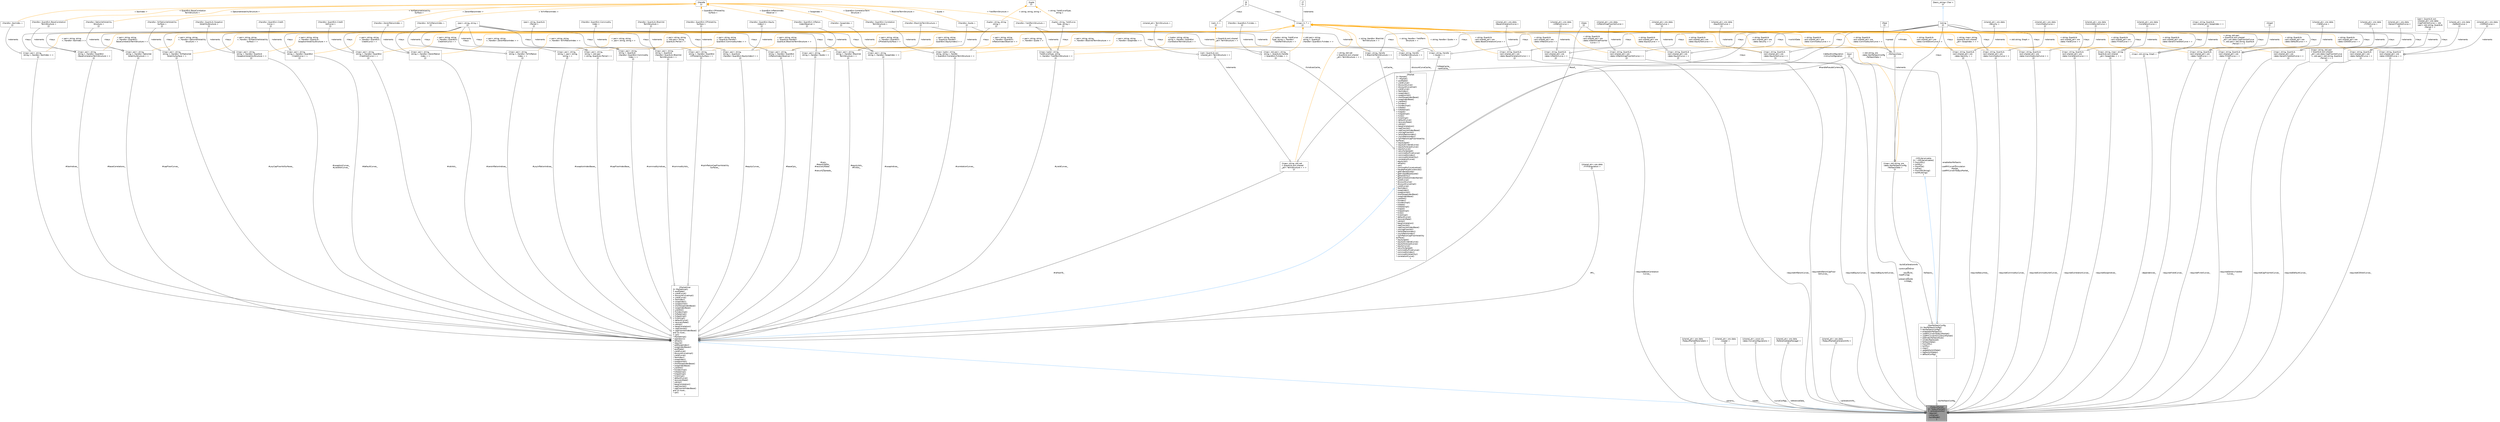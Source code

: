 digraph "TodaysMarket"
{
 // INTERACTIVE_SVG=YES
 // LATEX_PDF_SIZE
  bgcolor="transparent";
  edge [fontname=Helvetica,fontsize=10,labelfontname=Helvetica,labelfontsize=10];
  node [fontname=Helvetica,fontsize=10,shape=box,height=0.2,width=0.4];
  Node1 [label="{TodaysMarket\n||+ TodaysMarket()\l+ calibrationInfo()\l- require()\l- initialise()\l- buildNode()\l}",height=0.2,width=0.4,color="gray40", fillcolor="grey60", style="filled", fontcolor="black",tooltip="Today's Market."];
  Node2 -> Node1 [dir="back",color="steelblue1",style="solid",arrowtail="onormal"];
  Node2 [label="{MarketImpl\n||+ MarketImpl()\l+ asofDate()\l+ yieldCurve()\l+ discountCurveImpl()\l+ yieldCurve()\l+ iborIndex()\l+ swapIndex()\l+ swaptionVol()\l+ shortSwapIndexBase()\l+ swapIndexBase()\l+ yieldVol()\l+ fxIndexImpl()\l+ fxRateImpl()\l+ fxSpotImpl()\l+ fxVolImpl()\l+ defaultCurve()\l+ recoveryRate()\l+ cdsVol()\l+ baseCorrelation()\l+ capFloorVol()\l+ capFloorVolIndexBase()\land 15 more...\l+ cpr()\l* MarketImpl()\l* operator=()\l* refresh()\l* require()\l* addSwapIndex()\l* swapIndexBases()\l* asofDate()\l* yieldCurve()\l* discountCurveImpl()\l* yieldCurve()\l* iborIndex()\l* swapIndex()\l* swaptionVol()\l* shortSwapIndexBase()\l* swapIndexBase()\l* yieldVol()\l* fxIndexImpl()\l* fxRateImpl()\l* fxSpotImpl()\l* fxVolImpl()\l* defaultCurve()\l* recoveryRate()\l* cdsVol()\l* baseCorrelation()\l* capFloorVol()\l* capFloorVolIndexBase()\land 15 more...\l* cpr()\l}",height=0.2,width=0.4,color="gray40", fillcolor="white", style="filled",URL="$classore_1_1data_1_1_market_impl.html",tooltip="Market Implementation."];
  Node3 -> Node2 [dir="back",color="steelblue1",style="solid",arrowtail="onormal"];
  Node3 [label="{Market\n||+ Market()\l+ ~Market()\l+ asofDate()\l+ yieldCurve()\l+ discountCurve()\l+ discountCurveImpl()\l+ yieldCurve()\l+ iborIndex()\l+ swapIndex()\l+ swaptionVol()\l+ shortSwapIndexBase()\l+ swapIndexBase()\l+ yieldVol()\l+ fxIndex()\l+ fxIndexImpl()\l+ fxRate()\l+ fxRateImpl()\l+ fxSpot()\l+ fxSpotImpl()\l+ fxVol()\l+ fxVolImpl()\l+ defaultCurve()\l+ recoveryRate()\l+ cdsVol()\l+ baseCorrelation()\l+ capFloorVol()\l+ capFloorVolIndexBase()\l+ yoyCapFloorVol()\l+ zeroInflationIndex()\l+ yoyInflationIndex()\l+ cpiInflationCapFloorVolatility\lSurface()\l+ equitySpot()\l+ equityDividendCurve()\l+ equityForecastCurve()\l+ equityCurve()\l+ securitySpread()\l+ commodityPriceCurve()\l+ commodityIndex()\l+ commodityVolatility()\l+ correlationCurve()\l* equityVol()\l* refresh()\l* cpr()\l* commodityCurveLookup()\l* handlePseudoCurrencies()\l* getFxBaseQuote()\l* getFxSpotBaseQuote()\l* getVolatility()\l* getCorrelationIndexName()\l* yieldCurve()\l* discountCurve()\l* discountCurveImpl()\l* yieldCurve()\l* iborIndex()\l* swapIndex()\l* swaptionVol()\l* shortSwapIndexBase()\l* swapIndexBase()\l* yieldVol()\l* fxIndex()\l* fxIndexImpl()\l* fxRate()\l* fxRateImpl()\l* fxSpot()\l* fxSpotImpl()\l* fxVol()\l* fxVolImpl()\l* defaultCurve()\l* recoveryRate()\l* cdsVol()\l* baseCorrelation()\l* capFloorVol()\l* capFloorVolIndexBase()\l* yoyCapFloorVol()\l* zeroInflationIndex()\l* yoyInflationIndex()\l* cpiInflationCapFloorVolatility\lSurface()\l* equitySpot()\l* equityDividendCurve()\l* equityForecastCurve()\l* equityCurve()\l* securitySpread()\l* commodityPriceCurve()\l* commodityIndex()\l* commodityVolatility()\l* correlationCurve()\l}",height=0.2,width=0.4,color="gray40", fillcolor="white", style="filled",URL="$classore_1_1data_1_1_market.html",tooltip="Market."];
  Node4 -> Node3 [color="grey25",style="solid",label=" +defaultConfiguration\n+inCcyConfiguration" ,arrowhead="odiamond"];
  Node4 [label="{string\n||}",height=0.2,width=0.4,color="gray40", fillcolor="white", style="filled",tooltip=" "];
  Node5 -> Node4 [dir="back",color="steelblue1",style="solid",arrowtail="onormal"];
  Node5 [label="{basic_string\< Char \>\n||}",height=0.2,width=0.4,color="gray40", fillcolor="white", style="filled",tooltip=" "];
  Node6 -> Node3 [color="grey25",style="solid",label=" #handlePseudoCurrencies_" ,arrowhead="odiamond"];
  Node6 [label="{bool\n||}",height=0.2,width=0.4,color="gray40", fillcolor="white", style="filled",URL="$classbool.html",tooltip=" "];
  Node7 -> Node3 [color="grey25",style="solid",label=" -fxRateCache_\n-spotCache_" ,arrowhead="odiamond"];
  Node7 [label="{map\< string, Handle\l\< Quote \> \>\n||}",height=0.2,width=0.4,color="gray40", fillcolor="white", style="filled",tooltip=" "];
  Node4 -> Node7 [color="grey25",style="solid",label=" +keys" ,arrowhead="odiamond"];
  Node8 -> Node7 [color="grey25",style="solid",label=" +elements" ,arrowhead="odiamond"];
  Node8 [label="{Handle\< Quote \>\n||}",height=0.2,width=0.4,color="gray40", fillcolor="white", style="filled",tooltip=" "];
  Node9 -> Node8 [dir="back",color="orange",style="solid",label=" \< Quote \>" ];
  Node9 [label="{Handle\n||}",height=0.2,width=0.4,color="gray40", fillcolor="white", style="filled",tooltip=" "];
  Node10 -> Node7 [dir="back",color="orange",style="solid",label=" \< string, Handle\< Quote \> \>" ];
  Node10 [label="{map\< K, T \>\n||}",height=0.2,width=0.4,color="gray40", fillcolor="white", style="filled",tooltip=" "];
  Node11 -> Node10 [color="grey25",style="solid",label=" +keys" ,arrowhead="odiamond"];
  Node11 [label="{K\n||}",height=0.2,width=0.4,color="gray40", fillcolor="white", style="filled",tooltip=" "];
  Node12 -> Node10 [color="grey25",style="solid",label=" +elements" ,arrowhead="odiamond"];
  Node12 [label="{T\n||}",height=0.2,width=0.4,color="gray40", fillcolor="white", style="filled",tooltip=" "];
  Node13 -> Node3 [color="grey25",style="solid",label=" -volCache_" ,arrowhead="odiamond"];
  Node13 [label="{map\< string, Handle\l\< BlackVolTermStructure \> \>\n||}",height=0.2,width=0.4,color="gray40", fillcolor="white", style="filled",tooltip=" "];
  Node4 -> Node13 [color="grey25",style="solid",label=" +keys" ,arrowhead="odiamond"];
  Node14 -> Node13 [color="grey25",style="solid",label=" +elements" ,arrowhead="odiamond"];
  Node14 [label="{Handle\< BlackVolTermStructure \>\n||}",height=0.2,width=0.4,color="gray40", fillcolor="white", style="filled",tooltip=" "];
  Node9 -> Node14 [dir="back",color="orange",style="solid",label=" \< BlackVolTermStructure \>" ];
  Node10 -> Node13 [dir="back",color="orange",style="solid",label=" \< string, Handle\< BlackVol\lTermStructure \> \>" ];
  Node15 -> Node3 [color="grey25",style="solid",label=" -discountCurveCache_" ,arrowhead="odiamond"];
  Node15 [label="{map\< string, Handle\l\< YieldTermStructure \> \>\n||}",height=0.2,width=0.4,color="gray40", fillcolor="white", style="filled",tooltip=" "];
  Node4 -> Node15 [color="grey25",style="solid",label=" +keys" ,arrowhead="odiamond"];
  Node16 -> Node15 [color="grey25",style="solid",label=" +elements" ,arrowhead="odiamond"];
  Node16 [label="{Handle\< YieldTermStructure \>\n||}",height=0.2,width=0.4,color="gray40", fillcolor="white", style="filled",tooltip=" "];
  Node9 -> Node16 [dir="back",color="orange",style="solid",label=" \< YieldTermStructure \>" ];
  Node10 -> Node15 [dir="back",color="orange",style="solid",label=" \< string, Handle\< YieldTerm\lStructure \> \>" ];
  Node17 -> Node3 [color="grey25",style="solid",label=" -fxIndicesCache_" ,arrowhead="odiamond"];
  Node17 [label="{map\< std::pair\< string,\l string \>, QuantLib::Handle\l\< QuantExt::FxIndex \> \>\n||}",height=0.2,width=0.4,color="gray40", fillcolor="white", style="filled",tooltip=" "];
  Node18 -> Node17 [color="grey25",style="solid",label=" +keys" ,arrowhead="odiamond"];
  Node18 [label="{pair\< string, string \>\n||}",height=0.2,width=0.4,color="gray40", fillcolor="white", style="filled",tooltip=" "];
  Node19 -> Node17 [color="grey25",style="solid",label=" +elements" ,arrowhead="odiamond"];
  Node19 [label="{Handle\< QuantExt::FxIndex \>\n||}",height=0.2,width=0.4,color="gray40", fillcolor="white", style="filled",tooltip=" "];
  Node10 -> Node17 [dir="back",color="orange",style="solid",label=" \< std::pair\< string,\l string \>, QuantLib\l::Handle\< QuantExt::FxIndex \> \>" ];
  Node20 -> Node2 [color="grey25",style="solid",label=" #asof_" ,arrowhead="odiamond"];
  Node20 [label="{Date\n||}",height=0.2,width=0.4,color="gray40", fillcolor="white", style="filled",tooltip=" "];
  Node21 -> Node2 [color="grey25",style="solid",label=" #fx_" ,arrowhead="odiamond"];
  Node21 [label="{shared_ptr\< ore::data\l::FXTriangulation \>\n||}",height=0.2,width=0.4,color="gray40", fillcolor="white", style="filled",tooltip=" "];
  Node22 -> Node2 [color="grey25",style="solid",label=" #yieldCurves_" ,arrowhead="odiamond"];
  Node22 [label="{map\< tuple\< string,\l YieldCurveType, string\l \>, Handle\< YieldTermStructure \> \>\n||}",height=0.2,width=0.4,color="gray40", fillcolor="white", style="filled",tooltip=" "];
  Node23 -> Node22 [color="grey25",style="solid",label=" +keys" ,arrowhead="odiamond"];
  Node23 [label="{tuple\< string, YieldCurve\lType, string \>\n||}",height=0.2,width=0.4,color="gray40", fillcolor="white", style="filled",tooltip=" "];
  Node24 -> Node23 [dir="back",color="orange",style="solid",label=" \< string, YieldCurveType,\l string \>" ];
  Node24 [label="{tuple\n||}",height=0.2,width=0.4,color="gray40", fillcolor="white", style="filled",tooltip=" "];
  Node16 -> Node22 [color="grey25",style="solid",label=" +elements" ,arrowhead="odiamond"];
  Node10 -> Node22 [dir="back",color="orange",style="solid",label=" \< tuple\< string, YieldCurve\lType, string \>, Handle\<\l YieldTermStructure \> \>" ];
  Node25 -> Node2 [color="grey25",style="solid",label=" #iborIndices_" ,arrowhead="odiamond"];
  Node25 [label="{map\< pair\< string,\l string \>, Handle\< IborIndex \> \>\n||}",height=0.2,width=0.4,color="gray40", fillcolor="white", style="filled",tooltip=" "];
  Node18 -> Node25 [color="grey25",style="solid",label=" +keys" ,arrowhead="odiamond"];
  Node26 -> Node25 [color="grey25",style="solid",label=" +elements" ,arrowhead="odiamond"];
  Node26 [label="{Handle\< IborIndex \>\n||}",height=0.2,width=0.4,color="gray40", fillcolor="white", style="filled",tooltip=" "];
  Node9 -> Node26 [dir="back",color="orange",style="solid",label=" \< IborIndex \>" ];
  Node10 -> Node25 [dir="back",color="orange",style="solid",label=" \< pair\< string, string\l \>, Handle\< IborIndex \> \>" ];
  Node27 -> Node2 [color="grey25",style="solid",label=" #swapIndices_" ,arrowhead="odiamond"];
  Node27 [label="{map\< pair\< string,\l string \>, Handle\< SwapIndex \> \>\n||}",height=0.2,width=0.4,color="gray40", fillcolor="white", style="filled",tooltip=" "];
  Node18 -> Node27 [color="grey25",style="solid",label=" +keys" ,arrowhead="odiamond"];
  Node28 -> Node27 [color="grey25",style="solid",label=" +elements" ,arrowhead="odiamond"];
  Node28 [label="{Handle\< SwapIndex \>\n||}",height=0.2,width=0.4,color="gray40", fillcolor="white", style="filled",tooltip=" "];
  Node9 -> Node28 [dir="back",color="orange",style="solid",label=" \< SwapIndex \>" ];
  Node10 -> Node27 [dir="back",color="orange",style="solid",label=" \< pair\< string, string\l \>, Handle\< SwapIndex \> \>" ];
  Node29 -> Node2 [color="grey25",style="solid",label=" #swaptionCurves_\n#yieldVolCurves_" ,arrowhead="odiamond"];
  Node29 [label="{map\< pair\< string,\l string \>, Handle\< QuantLib\l::SwaptionVolatilityStructure \> \>\n||}",height=0.2,width=0.4,color="gray40", fillcolor="white", style="filled",tooltip=" "];
  Node18 -> Node29 [color="grey25",style="solid",label=" +keys" ,arrowhead="odiamond"];
  Node30 -> Node29 [color="grey25",style="solid",label=" +elements" ,arrowhead="odiamond"];
  Node30 [label="{Handle\< QuantLib::Swaption\lVolatilityStructure \>\n||}",height=0.2,width=0.4,color="gray40", fillcolor="white", style="filled",tooltip=" "];
  Node10 -> Node29 [dir="back",color="orange",style="solid",label=" \< pair\< string, string\l \>, Handle\< QuantLib::\lSwaptionVolatilityStructure \> \>" ];
  Node31 -> Node2 [color="grey25",style="solid",label=" #swaptionIndexBases_" ,arrowhead="odiamond"];
  Node31 [label="{map\< pair\< string,\l string \>, pair\< string,\l string \> \>\n||}",height=0.2,width=0.4,color="gray40", fillcolor="white", style="filled",tooltip=" "];
  Node18 -> Node31 [color="grey25",style="solid",label=" +elements\n+keys" ,arrowhead="odiamond"];
  Node10 -> Node31 [dir="back",color="orange",style="solid",label=" \< pair\< string, string\l \>, pair\< string, string \> \>" ];
  Node32 -> Node2 [color="grey25",style="solid",label=" #equityVols_\n#fxVols_" ,arrowhead="odiamond"];
  Node32 [label="{map\< pair\< string,\l string \>, Handle\< BlackVol\lTermStructure \> \>\n||}",height=0.2,width=0.4,color="gray40", fillcolor="white", style="filled",tooltip=" "];
  Node18 -> Node32 [color="grey25",style="solid",label=" +keys" ,arrowhead="odiamond"];
  Node14 -> Node32 [color="grey25",style="solid",label=" +elements" ,arrowhead="odiamond"];
  Node10 -> Node32 [dir="back",color="orange",style="solid",label=" \< pair\< string, string\l \>, Handle\< BlackVolTermStructure \> \>" ];
  Node33 -> Node2 [color="grey25",style="solid",label=" #defaultCurves_" ,arrowhead="odiamond"];
  Node33 [label="{map\< pair\< string,\l string \>, Handle\< QuantExt\l::CreditCurve \> \>\n||}",height=0.2,width=0.4,color="gray40", fillcolor="white", style="filled",tooltip=" "];
  Node18 -> Node33 [color="grey25",style="solid",label=" +keys" ,arrowhead="odiamond"];
  Node34 -> Node33 [color="grey25",style="solid",label=" +elements" ,arrowhead="odiamond"];
  Node34 [label="{Handle\< QuantExt::Credit\lCurve \>\n||}",height=0.2,width=0.4,color="gray40", fillcolor="white", style="filled",tooltip=" "];
  Node10 -> Node33 [dir="back",color="orange",style="solid",label=" \< pair\< string, string\l \>, Handle\< QuantExt::\lCreditCurve \> \>" ];
  Node35 -> Node2 [color="grey25",style="solid",label=" #cdsVols_" ,arrowhead="odiamond"];
  Node35 [label="{map\< pair\< string,\l string \>, Handle\< QuantExt\l::CreditVolCurve \> \>\n||}",height=0.2,width=0.4,color="gray40", fillcolor="white", style="filled",tooltip=" "];
  Node18 -> Node35 [color="grey25",style="solid",label=" +keys" ,arrowhead="odiamond"];
  Node36 -> Node35 [color="grey25",style="solid",label=" +elements" ,arrowhead="odiamond"];
  Node36 [label="{Handle\< QuantExt::Credit\lVolCurve \>\n||}",height=0.2,width=0.4,color="gray40", fillcolor="white", style="filled",tooltip=" "];
  Node10 -> Node35 [dir="back",color="orange",style="solid",label=" \< pair\< string, string\l \>, Handle\< QuantExt::\lCreditVolCurve \> \>" ];
  Node37 -> Node2 [color="grey25",style="solid",label=" #baseCorrelations_" ,arrowhead="odiamond"];
  Node37 [label="{map\< pair\< string,\l string \>, Handle\< QuantExt\l::BaseCorrelationTermStructure \> \>\n||}",height=0.2,width=0.4,color="gray40", fillcolor="white", style="filled",tooltip=" "];
  Node18 -> Node37 [color="grey25",style="solid",label=" +keys" ,arrowhead="odiamond"];
  Node38 -> Node37 [color="grey25",style="solid",label=" +elements" ,arrowhead="odiamond"];
  Node38 [label="{Handle\< QuantExt::BaseCorrelation\lTermStructure \>\n||}",height=0.2,width=0.4,color="gray40", fillcolor="white", style="filled",tooltip=" "];
  Node9 -> Node38 [dir="back",color="orange",style="solid",label=" \< QuantExt::BaseCorrelation\lTermStructure \>" ];
  Node10 -> Node37 [dir="back",color="orange",style="solid",label=" \< pair\< string, string\l \>, Handle\< QuantExt::\lBaseCorrelationTermStructure \> \>" ];
  Node39 -> Node2 [color="grey25",style="solid",label=" #cprs_\n#equitySpots_\n#recoveryRates\l_\n#securitySpreads_" ,arrowhead="odiamond"];
  Node39 [label="{map\< pair\< string,\l string \>, Handle\< Quote \> \>\n||}",height=0.2,width=0.4,color="gray40", fillcolor="white", style="filled",tooltip=" "];
  Node18 -> Node39 [color="grey25",style="solid",label=" +keys" ,arrowhead="odiamond"];
  Node8 -> Node39 [color="grey25",style="solid",label=" +elements" ,arrowhead="odiamond"];
  Node10 -> Node39 [dir="back",color="orange",style="solid",label=" \< pair\< string, string\l \>, Handle\< Quote \> \>" ];
  Node40 -> Node2 [color="grey25",style="solid",label=" #capFloorCurves_" ,arrowhead="odiamond"];
  Node40 [label="{map\< pair\< string,\l string \>, Handle\< Optionlet\lVolatilityStructure \> \>\n||}",height=0.2,width=0.4,color="gray40", fillcolor="white", style="filled",tooltip=" "];
  Node18 -> Node40 [color="grey25",style="solid",label=" +keys" ,arrowhead="odiamond"];
  Node41 -> Node40 [color="grey25",style="solid",label=" +elements" ,arrowhead="odiamond"];
  Node41 [label="{Handle\< OptionletVolatility\lStructure \>\n||}",height=0.2,width=0.4,color="gray40", fillcolor="white", style="filled",tooltip=" "];
  Node9 -> Node41 [dir="back",color="orange",style="solid",label=" \< OptionletVolatilityStructure \>" ];
  Node10 -> Node40 [dir="back",color="orange",style="solid",label=" \< pair\< string, string\l \>, Handle\< OptionletVolatility\lStructure \> \>" ];
  Node42 -> Node2 [color="grey25",style="solid",label=" #capFloorIndexBase_" ,arrowhead="odiamond"];
  Node42 [label="{map\< pair\< string,\l string \>, std::pair\l\< string, QuantLib::Period \> \>\n||}",height=0.2,width=0.4,color="gray40", fillcolor="white", style="filled",tooltip=" "];
  Node18 -> Node42 [color="grey25",style="solid",label=" +keys" ,arrowhead="odiamond"];
  Node43 -> Node42 [color="grey25",style="solid",label=" +elements" ,arrowhead="odiamond"];
  Node43 [label="{pair\< string, QuantLib\l::Period \>\n||}",height=0.2,width=0.4,color="gray40", fillcolor="white", style="filled",tooltip=" "];
  Node10 -> Node42 [dir="back",color="orange",style="solid",label=" \< pair\< string, string\l \>, std::pair\< string,\l QuantLib::Period \> \>" ];
  Node44 -> Node2 [color="grey25",style="solid",label=" #yoyCapFloorVolSurfaces_" ,arrowhead="odiamond"];
  Node44 [label="{map\< pair\< string,\l string \>, Handle\< YoYOptionlet\lVolatilitySurface \> \>\n||}",height=0.2,width=0.4,color="gray40", fillcolor="white", style="filled",tooltip=" "];
  Node18 -> Node44 [color="grey25",style="solid",label=" +keys" ,arrowhead="odiamond"];
  Node45 -> Node44 [color="grey25",style="solid",label=" +elements" ,arrowhead="odiamond"];
  Node45 [label="{Handle\< YoYOptionletVolatility\lSurface \>\n||}",height=0.2,width=0.4,color="gray40", fillcolor="white", style="filled",tooltip=" "];
  Node9 -> Node45 [dir="back",color="orange",style="solid",label=" \< YoYOptionletVolatility\lSurface \>" ];
  Node10 -> Node44 [dir="back",color="orange",style="solid",label=" \< pair\< string, string\l \>, Handle\< YoYOptionletVolatility\lSurface \> \>" ];
  Node46 -> Node2 [color="grey25",style="solid",label=" #zeroInflationIndices_" ,arrowhead="odiamond"];
  Node46 [label="{map\< pair\< string,\l string \>, Handle\< ZeroInflation\lIndex \> \>\n||}",height=0.2,width=0.4,color="gray40", fillcolor="white", style="filled",tooltip=" "];
  Node18 -> Node46 [color="grey25",style="solid",label=" +keys" ,arrowhead="odiamond"];
  Node47 -> Node46 [color="grey25",style="solid",label=" +elements" ,arrowhead="odiamond"];
  Node47 [label="{Handle\< ZeroInflationIndex \>\n||}",height=0.2,width=0.4,color="gray40", fillcolor="white", style="filled",tooltip=" "];
  Node9 -> Node47 [dir="back",color="orange",style="solid",label=" \< ZeroInflationIndex \>" ];
  Node10 -> Node46 [dir="back",color="orange",style="solid",label=" \< pair\< string, string\l \>, Handle\< ZeroInflationIndex \> \>" ];
  Node48 -> Node2 [color="grey25",style="solid",label=" #yoyInflationIndices_" ,arrowhead="odiamond"];
  Node48 [label="{map\< pair\< string,\l string \>, Handle\< YoYInflation\lIndex \> \>\n||}",height=0.2,width=0.4,color="gray40", fillcolor="white", style="filled",tooltip=" "];
  Node18 -> Node48 [color="grey25",style="solid",label=" +keys" ,arrowhead="odiamond"];
  Node49 -> Node48 [color="grey25",style="solid",label=" +elements" ,arrowhead="odiamond"];
  Node49 [label="{Handle\< YoYInflationIndex \>\n||}",height=0.2,width=0.4,color="gray40", fillcolor="white", style="filled",tooltip=" "];
  Node9 -> Node49 [dir="back",color="orange",style="solid",label=" \< YoYInflationIndex \>" ];
  Node10 -> Node48 [dir="back",color="orange",style="solid",label=" \< pair\< string, string\l \>, Handle\< YoYInflationIndex \> \>" ];
  Node50 -> Node2 [color="grey25",style="solid",label=" #cpiInflationCapFloorVolatility\lSurfaces_" ,arrowhead="odiamond"];
  Node50 [label="{map\< pair\< string,\l string \>, Handle\< QuantExt\l::CPIVolatilitySurface \> \>\n||}",height=0.2,width=0.4,color="gray40", fillcolor="white", style="filled",tooltip=" "];
  Node18 -> Node50 [color="grey25",style="solid",label=" +keys" ,arrowhead="odiamond"];
  Node51 -> Node50 [color="grey25",style="solid",label=" +elements" ,arrowhead="odiamond"];
  Node51 [label="{Handle\< QuantExt::CPIVolatility\lSurface \>\n||}",height=0.2,width=0.4,color="gray40", fillcolor="white", style="filled",tooltip=" "];
  Node9 -> Node51 [dir="back",color="orange",style="solid",label=" \< QuantExt::CPIVolatility\lSurface \>" ];
  Node10 -> Node50 [dir="back",color="orange",style="solid",label=" \< pair\< string, string\l \>, Handle\< QuantExt::\lCPIVolatilitySurface \> \>" ];
  Node52 -> Node2 [color="grey25",style="solid",label=" #baseCpis_" ,arrowhead="odiamond"];
  Node52 [label="{map\< pair\< string,\l string \>, Handle\< QuantExt\l::InflationIndexObserver \> \>\n||}",height=0.2,width=0.4,color="gray40", fillcolor="white", style="filled",tooltip=" "];
  Node18 -> Node52 [color="grey25",style="solid",label=" +keys" ,arrowhead="odiamond"];
  Node53 -> Node52 [color="grey25",style="solid",label=" +elements" ,arrowhead="odiamond"];
  Node53 [label="{Handle\< QuantExt::Inflation\lIndexObserver \>\n||}",height=0.2,width=0.4,color="gray40", fillcolor="white", style="filled",tooltip=" "];
  Node9 -> Node53 [dir="back",color="orange",style="solid",label=" \< QuantExt::InflationIndex\lObserver \>" ];
  Node10 -> Node52 [dir="back",color="orange",style="solid",label=" \< pair\< string, string\l \>, Handle\< QuantExt::\lInflationIndexObserver \> \>" ];
  Node54 -> Node2 [color="grey25",style="solid",label=" #correlationCurves_" ,arrowhead="odiamond"];
  Node54 [label="{map\< tuple\< string,\l string, string \>, Handle\l\< QuantExt::CorrelationTermStructure \> \>\n||}",height=0.2,width=0.4,color="gray40", fillcolor="white", style="filled",tooltip=" "];
  Node55 -> Node54 [color="grey25",style="solid",label=" +keys" ,arrowhead="odiamond"];
  Node55 [label="{tuple\< string, string,\l string \>\n||}",height=0.2,width=0.4,color="gray40", fillcolor="white", style="filled",tooltip=" "];
  Node24 -> Node55 [dir="back",color="orange",style="solid",label=" \< string, string, string \>" ];
  Node56 -> Node54 [color="grey25",style="solid",label=" +elements" ,arrowhead="odiamond"];
  Node56 [label="{Handle\< QuantExt::Correlation\lTermStructure \>\n||}",height=0.2,width=0.4,color="gray40", fillcolor="white", style="filled",tooltip=" "];
  Node9 -> Node56 [dir="back",color="orange",style="solid",label=" \< QuantExt::CorrelationTerm\lStructure \>" ];
  Node10 -> Node54 [dir="back",color="orange",style="solid",label=" \< tuple\< string, string,\l string \>, Handle\< QuantExt\l::CorrelationTermStructure \> \>" ];
  Node57 -> Node2 [color="grey25",style="solid",label=" #commodityIndices_" ,arrowhead="odiamond"];
  Node57 [label="{map\< pair\< string,\l string \>, QuantLib\l::Handle\< QuantExt::Commodity\lIndex \> \>\n||}",height=0.2,width=0.4,color="gray40", fillcolor="white", style="filled",tooltip=" "];
  Node18 -> Node57 [color="grey25",style="solid",label=" +keys" ,arrowhead="odiamond"];
  Node58 -> Node57 [color="grey25",style="solid",label=" +elements" ,arrowhead="odiamond"];
  Node58 [label="{Handle\< QuantExt::Commodity\lIndex \>\n||}",height=0.2,width=0.4,color="gray40", fillcolor="white", style="filled",tooltip=" "];
  Node10 -> Node57 [dir="back",color="orange",style="solid",label=" \< pair\< string, string\l \>, QuantLib::Handle\<\l QuantExt::CommodityIndex \> \>" ];
  Node59 -> Node2 [color="grey25",style="solid",label=" #commodityVols_" ,arrowhead="odiamond"];
  Node59 [label="{map\< pair\< string,\l string \>, QuantLib\l::Handle\< QuantLib::BlackVol\lTermStructure \> \>\n||}",height=0.2,width=0.4,color="gray40", fillcolor="white", style="filled",tooltip=" "];
  Node18 -> Node59 [color="grey25",style="solid",label=" +keys" ,arrowhead="odiamond"];
  Node60 -> Node59 [color="grey25",style="solid",label=" +elements" ,arrowhead="odiamond"];
  Node60 [label="{Handle\< QuantLib::BlackVol\lTermStructure \>\n||}",height=0.2,width=0.4,color="gray40", fillcolor="white", style="filled",tooltip=" "];
  Node10 -> Node59 [dir="back",color="orange",style="solid",label=" \< pair\< string, string\l \>, QuantLib::Handle\<\l QuantLib::BlackVolTermStructure \> \>" ];
  Node61 -> Node2 [color="grey25",style="solid",label=" #equityCurves_" ,arrowhead="odiamond"];
  Node61 [label="{map\< pair\< string,\l string \>, QuantLib\l::Handle\< QuantExt::EquityIndex2 \> \>\n||}",height=0.2,width=0.4,color="gray40", fillcolor="white", style="filled",tooltip=" "];
  Node18 -> Node61 [color="grey25",style="solid",label=" +keys" ,arrowhead="odiamond"];
  Node62 -> Node61 [color="grey25",style="solid",label=" +elements" ,arrowhead="odiamond"];
  Node62 [label="{Handle\< QuantExt::Equity\lIndex2 \>\n||}",height=0.2,width=0.4,color="gray40", fillcolor="white", style="filled",tooltip=" "];
  Node10 -> Node61 [dir="back",color="orange",style="solid",label=" \< pair\< string, string\l \>, QuantLib::Handle\<\l QuantExt::EquityIndex2 \> \>" ];
  Node63 -> Node2 [color="grey25",style="solid",label=" #refreshTs_" ,arrowhead="odiamond"];
  Node63 [label="{map\< string, std::set\l\< QuantLib::ext::shared\l_ptr\< TermStructure \> \> \>\n||}",height=0.2,width=0.4,color="gray40", fillcolor="white", style="filled",tooltip=" "];
  Node4 -> Node63 [color="grey25",style="solid",label=" +keys" ,arrowhead="odiamond"];
  Node64 -> Node63 [color="grey25",style="solid",label=" +elements" ,arrowhead="odiamond"];
  Node64 [label="{set\< QuantLib::ext\l::shared_ptr\< TermStructure \> \>\n||}",height=0.2,width=0.4,color="gray40", fillcolor="white", style="filled",tooltip=" "];
  Node65 -> Node64 [color="grey25",style="solid",label=" +keys" ,arrowhead="odiamond"];
  Node65 [label="{shared_ptr\< TermStructure \>\n||}",height=0.2,width=0.4,color="gray40", fillcolor="white", style="filled",tooltip=" "];
  Node66 -> Node64 [dir="back",color="orange",style="solid",label=" \< QuantLib::ext::shared\l_ptr\< TermStructure \> \>" ];
  Node66 [label="{set\< K \>\n||}",height=0.2,width=0.4,color="gray40", fillcolor="white", style="filled",tooltip=" "];
  Node11 -> Node66 [color="grey25",style="solid",label=" +keys" ,arrowhead="odiamond"];
  Node10 -> Node63 [dir="back",color="orange",style="solid",label=" \< string, std::set\l\< QuantLib::ext::shared\l_ptr\< TermStructure \> \> \>" ];
  Node67 -> Node1 [color="grey25",style="solid",label=" -params_" ,arrowhead="odiamond"];
  Node67 [label="{shared_ptr\< ore::data\l::TodaysMarketParameters \>\n||}",height=0.2,width=0.4,color="gray40", fillcolor="white", style="filled",tooltip=" "];
  Node68 -> Node1 [color="grey25",style="solid",label=" -loader_" ,arrowhead="odiamond"];
  Node68 [label="{shared_ptr\< ore::data\l::Loader \>\n||}",height=0.2,width=0.4,color="gray40", fillcolor="white", style="filled",tooltip=" "];
  Node69 -> Node1 [color="grey25",style="solid",label=" -curveConfigs_" ,arrowhead="odiamond"];
  Node69 [label="{shared_ptr\< const ore\l::data::CurveConfigurations \>\n||}",height=0.2,width=0.4,color="gray40", fillcolor="white", style="filled",tooltip=" "];
  Node6 -> Node1 [color="grey25",style="solid",label=" -buildCalibrationInfo\l_\n-continueOnError\l_\n-lazyBuild_\n-loadFixings\l_\n-preserveQuote\lLinkage_" ,arrowhead="odiamond"];
  Node70 -> Node1 [color="grey25",style="solid",label=" -referenceData_" ,arrowhead="odiamond"];
  Node70 [label="{shared_ptr\< ore::data\l::ReferenceDataManager \>\n||}",height=0.2,width=0.4,color="gray40", fillcolor="white", style="filled",tooltip=" "];
  Node71 -> Node1 [color="grey25",style="solid",label=" -iborFallbackConfig_" ,arrowhead="odiamond"];
  Node71 [label="{IborFallbackConfig\n||+ IborFallbackConfig()\l+ IborFallbackConfig()\l+ enableIborFallbacks()\l+ useRfrCurveInTodaysMarket()\l+ useRfrCurveInSimulationMarket()\l+ addIndexFallbackRule()\l+ isIndexReplaced()\l+ fallbackData()\l+ fromXML()\l+ toXML()\l+ clear()\l+ updateSwitchDate()\l+ logSwitchDates()\l+ defaultConfig()\l}",height=0.2,width=0.4,color="gray40", fillcolor="white", style="filled",URL="$classore_1_1data_1_1_ibor_fallback_config.html",tooltip=" "];
  Node72 -> Node71 [dir="back",color="steelblue1",style="solid",arrowtail="onormal"];
  Node72 [label="{XMLSerializable\n||+ ~XMLSerializable()\l+ fromXML()\l+ toXML()\l+ fromFile()\l+ toFile()\l+ fromXMLString()\l+ toXMLString()\l}",height=0.2,width=0.4,color="gray40", fillcolor="white", style="filled",URL="$classore_1_1data_1_1_x_m_l_serializable.html",tooltip="Base class for all serializable classes."];
  Node6 -> Node71 [color="grey25",style="solid",label=" -enableIborFallbacks\l_\n-useRfrCurveInSimulation\lMarket_\n-useRfrCurveInTodaysMarket_" ,arrowhead="odiamond"];
  Node73 -> Node71 [color="grey25",style="solid",label=" -fallbacks_" ,arrowhead="odiamond"];
  Node73 [label="{map\< std::string, ore\l::data::IborFallbackConfig\l::FallbackData \>\n||}",height=0.2,width=0.4,color="gray40", fillcolor="white", style="filled",tooltip=" "];
  Node4 -> Node73 [color="grey25",style="solid",label=" +keys" ,arrowhead="odiamond"];
  Node74 -> Node73 [color="grey25",style="solid",label=" +elements" ,arrowhead="odiamond"];
  Node74 [label="{FallbackData\n||}",height=0.2,width=0.4,color="gray40", fillcolor="white", style="filled",URL="$structore_1_1data_1_1_ibor_fallback_config_1_1_fallback_data.html",tooltip=" "];
  Node4 -> Node74 [color="grey25",style="solid",label=" +rfrIndex" ,arrowhead="odiamond"];
  Node75 -> Node74 [color="grey25",style="solid",label=" +spread" ,arrowhead="odiamond"];
  Node75 [label="{Real\n||}",height=0.2,width=0.4,color="gray40", fillcolor="white", style="filled",tooltip=" "];
  Node20 -> Node74 [color="grey25",style="solid",label=" +switchDate" ,arrowhead="odiamond"];
  Node10 -> Node73 [dir="back",color="orange",style="solid",label=" \< std::string, ore\l::data::IborFallbackConfig\l::FallbackData \>" ];
  Node76 -> Node1 [color="grey25",style="solid",label=" -dependencies_" ,arrowhead="odiamond"];
  Node76 [label="{map\< std::string, Graph \>\n||}",height=0.2,width=0.4,color="gray40", fillcolor="white", style="filled",tooltip=" "];
  Node4 -> Node76 [color="grey25",style="solid",label=" +keys" ,arrowhead="odiamond"];
  Node77 -> Node76 [color="grey25",style="solid",label=" +elements" ,arrowhead="odiamond"];
  Node77 [label="{Graph\n||}",height=0.2,width=0.4,color="gray40", fillcolor="white", style="filled",tooltip=" "];
  Node10 -> Node76 [dir="back",color="orange",style="solid",label=" \< std::string, Graph \>" ];
  Node78 -> Node1 [color="grey25",style="solid",label=" -calibrationInfo_" ,arrowhead="odiamond"];
  Node78 [label="{shared_ptr\< ore::data\l::TodaysMarketCalibrationInfo \>\n||}",height=0.2,width=0.4,color="gray40", fillcolor="white", style="filled",tooltip=" "];
  Node79 -> Node1 [color="grey25",style="solid",label=" -requiredYieldCurves_" ,arrowhead="odiamond"];
  Node79 [label="{map\< string, QuantLib\l::ext::shared_ptr\< ore\l::data::YieldCurve \> \>\n||}",height=0.2,width=0.4,color="gray40", fillcolor="white", style="filled",tooltip=" "];
  Node4 -> Node79 [color="grey25",style="solid",label=" +keys" ,arrowhead="odiamond"];
  Node80 -> Node79 [color="grey25",style="solid",label=" +elements" ,arrowhead="odiamond"];
  Node80 [label="{shared_ptr\< ore::data\l::YieldCurve \>\n||}",height=0.2,width=0.4,color="gray40", fillcolor="white", style="filled",tooltip=" "];
  Node10 -> Node79 [dir="back",color="orange",style="solid",label=" \< string, QuantLib\l::ext::shared_ptr\< ore\l::data::YieldCurve \> \>" ];
  Node81 -> Node1 [color="grey25",style="solid",label=" -requiredFxVolCurves_" ,arrowhead="odiamond"];
  Node81 [label="{map\< string, QuantLib\l::ext::shared_ptr\< ore\l::data::FXVolCurve \> \>\n||}",height=0.2,width=0.4,color="gray40", fillcolor="white", style="filled",tooltip=" "];
  Node4 -> Node81 [color="grey25",style="solid",label=" +keys" ,arrowhead="odiamond"];
  Node82 -> Node81 [color="grey25",style="solid",label=" +elements" ,arrowhead="odiamond"];
  Node82 [label="{shared_ptr\< ore::data\l::FXVolCurve \>\n||}",height=0.2,width=0.4,color="gray40", fillcolor="white", style="filled",tooltip=" "];
  Node10 -> Node81 [dir="back",color="orange",style="solid",label=" \< string, QuantLib\l::ext::shared_ptr\< ore\l::data::FXVolCurve \> \>" ];
  Node83 -> Node1 [color="grey25",style="solid",label=" -requiredGenericYieldVol\lCurves_" ,arrowhead="odiamond"];
  Node83 [label="{map\< string, QuantLib\l::ext::shared_ptr\< ore\l::data::GenericYieldVolCurve \> \>\n||}",height=0.2,width=0.4,color="gray40", fillcolor="white", style="filled",tooltip=" "];
  Node4 -> Node83 [color="grey25",style="solid",label=" +keys" ,arrowhead="odiamond"];
  Node84 -> Node83 [color="grey25",style="solid",label=" +elements" ,arrowhead="odiamond"];
  Node84 [label="{shared_ptr\< ore::data\l::GenericYieldVolCurve \>\n||}",height=0.2,width=0.4,color="gray40", fillcolor="white", style="filled",tooltip=" "];
  Node10 -> Node83 [dir="back",color="orange",style="solid",label=" \< string, QuantLib\l::ext::shared_ptr\< ore\l::data::GenericYieldVolCurve \> \>" ];
  Node85 -> Node1 [color="grey25",style="solid",label=" -requiredCapFloorVolCurves_" ,arrowhead="odiamond"];
  Node85 [label="{map\< string, std::pair\l\< QuantLib::ext::shared\l_ptr\< ore::data::CapFloorVolCurve\l \>, std::pair\< std::string, QuantLib\l::Period \> \> \>\n||}",height=0.2,width=0.4,color="gray40", fillcolor="white", style="filled",tooltip=" "];
  Node4 -> Node85 [color="grey25",style="solid",label=" +keys" ,arrowhead="odiamond"];
  Node86 -> Node85 [color="grey25",style="solid",label=" +elements" ,arrowhead="odiamond"];
  Node86 [label="{pair\< QuantLib::ext\l::shared_ptr\< ore::data\l::CapFloorVolCurve \>, std\l::pair\< std::string, QuantLib\l::Period \> \>\n||}",height=0.2,width=0.4,color="gray40", fillcolor="white", style="filled",tooltip=" "];
  Node10 -> Node85 [dir="back",color="orange",style="solid",label=" \< string, std::pair\l\< QuantLib::ext::shared\l_ptr\< ore::data::CapFloorVolCurve\l \>, std::pair\< std::string, QuantLib\l::Period \> \> \>" ];
  Node87 -> Node1 [color="grey25",style="solid",label=" -requiredDefaultCurves_" ,arrowhead="odiamond"];
  Node87 [label="{map\< string, QuantLib\l::ext::shared_ptr\< ore\l::data::DefaultCurve \> \>\n||}",height=0.2,width=0.4,color="gray40", fillcolor="white", style="filled",tooltip=" "];
  Node4 -> Node87 [color="grey25",style="solid",label=" +keys" ,arrowhead="odiamond"];
  Node88 -> Node87 [color="grey25",style="solid",label=" +elements" ,arrowhead="odiamond"];
  Node88 [label="{shared_ptr\< ore::data\l::DefaultCurve \>\n||}",height=0.2,width=0.4,color="gray40", fillcolor="white", style="filled",tooltip=" "];
  Node10 -> Node87 [dir="back",color="orange",style="solid",label=" \< string, QuantLib\l::ext::shared_ptr\< ore\l::data::DefaultCurve \> \>" ];
  Node89 -> Node1 [color="grey25",style="solid",label=" -requiredCDSVolCurves_" ,arrowhead="odiamond"];
  Node89 [label="{map\< string, QuantLib\l::ext::shared_ptr\< ore\l::data::CDSVolCurve \> \>\n||}",height=0.2,width=0.4,color="gray40", fillcolor="white", style="filled",tooltip=" "];
  Node4 -> Node89 [color="grey25",style="solid",label=" +keys" ,arrowhead="odiamond"];
  Node90 -> Node89 [color="grey25",style="solid",label=" +elements" ,arrowhead="odiamond"];
  Node90 [label="{shared_ptr\< ore::data\l::CDSVolCurve \>\n||}",height=0.2,width=0.4,color="gray40", fillcolor="white", style="filled",tooltip=" "];
  Node10 -> Node89 [dir="back",color="orange",style="solid",label=" \< string, QuantLib\l::ext::shared_ptr\< ore\l::data::CDSVolCurve \> \>" ];
  Node91 -> Node1 [color="grey25",style="solid",label=" -requiredBaseCorrelation\lCurves_" ,arrowhead="odiamond"];
  Node91 [label="{map\< string, QuantLib\l::ext::shared_ptr\< ore\l::data::BaseCorrelationCurve \> \>\n||}",height=0.2,width=0.4,color="gray40", fillcolor="white", style="filled",tooltip=" "];
  Node4 -> Node91 [color="grey25",style="solid",label=" +keys" ,arrowhead="odiamond"];
  Node92 -> Node91 [color="grey25",style="solid",label=" +elements" ,arrowhead="odiamond"];
  Node92 [label="{shared_ptr\< ore::data\l::BaseCorrelationCurve \>\n||}",height=0.2,width=0.4,color="gray40", fillcolor="white", style="filled",tooltip=" "];
  Node10 -> Node91 [dir="back",color="orange",style="solid",label=" \< string, QuantLib\l::ext::shared_ptr\< ore\l::data::BaseCorrelationCurve \> \>" ];
  Node93 -> Node1 [color="grey25",style="solid",label=" -requiredInflationCurves_" ,arrowhead="odiamond"];
  Node93 [label="{map\< string, QuantLib\l::ext::shared_ptr\< ore\l::data::InflationCurve \> \>\n||}",height=0.2,width=0.4,color="gray40", fillcolor="white", style="filled",tooltip=" "];
  Node4 -> Node93 [color="grey25",style="solid",label=" +keys" ,arrowhead="odiamond"];
  Node94 -> Node93 [color="grey25",style="solid",label=" +elements" ,arrowhead="odiamond"];
  Node94 [label="{shared_ptr\< ore::data\l::InflationCurve \>\n||}",height=0.2,width=0.4,color="gray40", fillcolor="white", style="filled",tooltip=" "];
  Node10 -> Node93 [dir="back",color="orange",style="solid",label=" \< string, QuantLib\l::ext::shared_ptr\< ore\l::data::InflationCurve \> \>" ];
  Node95 -> Node1 [color="grey25",style="solid",label=" -requiredInflationCapFloor\lVolCurves_" ,arrowhead="odiamond"];
  Node95 [label="{map\< string, QuantLib\l::ext::shared_ptr\< ore\l::data::InflationCapFloorVolCurve \> \>\n||}",height=0.2,width=0.4,color="gray40", fillcolor="white", style="filled",tooltip=" "];
  Node4 -> Node95 [color="grey25",style="solid",label=" +keys" ,arrowhead="odiamond"];
  Node96 -> Node95 [color="grey25",style="solid",label=" +elements" ,arrowhead="odiamond"];
  Node96 [label="{shared_ptr\< ore::data\l::InflationCapFloorVolCurve \>\n||}",height=0.2,width=0.4,color="gray40", fillcolor="white", style="filled",tooltip=" "];
  Node10 -> Node95 [dir="back",color="orange",style="solid",label=" \< string, QuantLib\l::ext::shared_ptr\< ore\l::data::InflationCapFloorVol\lCurve \> \>" ];
  Node97 -> Node1 [color="grey25",style="solid",label=" -requiredEquityCurves_" ,arrowhead="odiamond"];
  Node97 [label="{map\< string, QuantLib\l::ext::shared_ptr\< ore\l::data::EquityCurve \> \>\n||}",height=0.2,width=0.4,color="gray40", fillcolor="white", style="filled",tooltip=" "];
  Node4 -> Node97 [color="grey25",style="solid",label=" +keys" ,arrowhead="odiamond"];
  Node98 -> Node97 [color="grey25",style="solid",label=" +elements" ,arrowhead="odiamond"];
  Node98 [label="{shared_ptr\< ore::data\l::EquityCurve \>\n||}",height=0.2,width=0.4,color="gray40", fillcolor="white", style="filled",tooltip=" "];
  Node10 -> Node97 [dir="back",color="orange",style="solid",label=" \< string, QuantLib\l::ext::shared_ptr\< ore\l::data::EquityCurve \> \>" ];
  Node99 -> Node1 [color="grey25",style="solid",label=" -requiredEquityVolCurves_" ,arrowhead="odiamond"];
  Node99 [label="{map\< string, QuantLib\l::ext::shared_ptr\< ore\l::data::EquityVolCurve \> \>\n||}",height=0.2,width=0.4,color="gray40", fillcolor="white", style="filled",tooltip=" "];
  Node4 -> Node99 [color="grey25",style="solid",label=" +keys" ,arrowhead="odiamond"];
  Node100 -> Node99 [color="grey25",style="solid",label=" +elements" ,arrowhead="odiamond"];
  Node100 [label="{shared_ptr\< ore::data\l::EquityVolCurve \>\n||}",height=0.2,width=0.4,color="gray40", fillcolor="white", style="filled",tooltip=" "];
  Node10 -> Node99 [dir="back",color="orange",style="solid",label=" \< string, QuantLib\l::ext::shared_ptr\< ore\l::data::EquityVolCurve \> \>" ];
  Node101 -> Node1 [color="grey25",style="solid",label=" -requiredSecurities_" ,arrowhead="odiamond"];
  Node101 [label="{map\< string, QuantLib\l::ext::shared_ptr\< ore\l::data::Security \> \>\n||}",height=0.2,width=0.4,color="gray40", fillcolor="white", style="filled",tooltip=" "];
  Node4 -> Node101 [color="grey25",style="solid",label=" +keys" ,arrowhead="odiamond"];
  Node102 -> Node101 [color="grey25",style="solid",label=" +elements" ,arrowhead="odiamond"];
  Node102 [label="{shared_ptr\< ore::data\l::Security \>\n||}",height=0.2,width=0.4,color="gray40", fillcolor="white", style="filled",tooltip=" "];
  Node10 -> Node101 [dir="back",color="orange",style="solid",label=" \< string, QuantLib\l::ext::shared_ptr\< ore\l::data::Security \> \>" ];
  Node103 -> Node1 [color="grey25",style="solid",label=" -requiredCommodityCurves_" ,arrowhead="odiamond"];
  Node103 [label="{map\< string, QuantLib\l::ext::shared_ptr\< ore\l::data::CommodityCurve \> \>\n||}",height=0.2,width=0.4,color="gray40", fillcolor="white", style="filled",tooltip=" "];
  Node4 -> Node103 [color="grey25",style="solid",label=" +keys" ,arrowhead="odiamond"];
  Node104 -> Node103 [color="grey25",style="solid",label=" +elements" ,arrowhead="odiamond"];
  Node104 [label="{shared_ptr\< ore::data\l::CommodityCurve \>\n||}",height=0.2,width=0.4,color="gray40", fillcolor="white", style="filled",tooltip=" "];
  Node10 -> Node103 [dir="back",color="orange",style="solid",label=" \< string, QuantLib\l::ext::shared_ptr\< ore\l::data::CommodityCurve \> \>" ];
  Node105 -> Node1 [color="grey25",style="solid",label=" -requiredCommodityVolCurves_" ,arrowhead="odiamond"];
  Node105 [label="{map\< string, QuantLib\l::ext::shared_ptr\< ore\l::data::CommodityVolCurve \> \>\n||}",height=0.2,width=0.4,color="gray40", fillcolor="white", style="filled",tooltip=" "];
  Node4 -> Node105 [color="grey25",style="solid",label=" +keys" ,arrowhead="odiamond"];
  Node106 -> Node105 [color="grey25",style="solid",label=" +elements" ,arrowhead="odiamond"];
  Node106 [label="{shared_ptr\< ore::data\l::CommodityVolCurve \>\n||}",height=0.2,width=0.4,color="gray40", fillcolor="white", style="filled",tooltip=" "];
  Node10 -> Node105 [dir="back",color="orange",style="solid",label=" \< string, QuantLib\l::ext::shared_ptr\< ore\l::data::CommodityVolCurve \> \>" ];
  Node107 -> Node1 [color="grey25",style="solid",label=" -requiredCorrelationCurves_" ,arrowhead="odiamond"];
  Node107 [label="{map\< string, QuantLib\l::ext::shared_ptr\< ore\l::data::CorrelationCurve \> \>\n||}",height=0.2,width=0.4,color="gray40", fillcolor="white", style="filled",tooltip=" "];
  Node4 -> Node107 [color="grey25",style="solid",label=" +keys" ,arrowhead="odiamond"];
  Node108 -> Node107 [color="grey25",style="solid",label=" +elements" ,arrowhead="odiamond"];
  Node108 [label="{shared_ptr\< ore::data\l::CorrelationCurve \>\n||}",height=0.2,width=0.4,color="gray40", fillcolor="white", style="filled",tooltip=" "];
  Node10 -> Node107 [dir="back",color="orange",style="solid",label=" \< string, QuantLib\l::ext::shared_ptr\< ore\l::data::CorrelationCurve \> \>" ];
  Node109 -> Node1 [color="grey25",style="solid",label=" -requiredSwapIndices_" ,arrowhead="odiamond"];
  Node109 [label="{map\< string, map\< string,\l QuantLib::ext::shared\l_ptr\< SwapIndex \> \> \>\n||}",height=0.2,width=0.4,color="gray40", fillcolor="white", style="filled",tooltip=" "];
  Node4 -> Node109 [color="grey25",style="solid",label=" +keys" ,arrowhead="odiamond"];
  Node110 -> Node109 [color="grey25",style="solid",label=" +elements" ,arrowhead="odiamond"];
  Node110 [label="{map\< string, QuantLib\l::ext::shared_ptr\< SwapIndex \> \>\n||}",height=0.2,width=0.4,color="gray40", fillcolor="white", style="filled",tooltip=" "];
  Node10 -> Node109 [dir="back",color="orange",style="solid",label=" \< string, map\< string,\l QuantLib::ext::shared\l_ptr\< SwapIndex \> \> \>" ];
}
